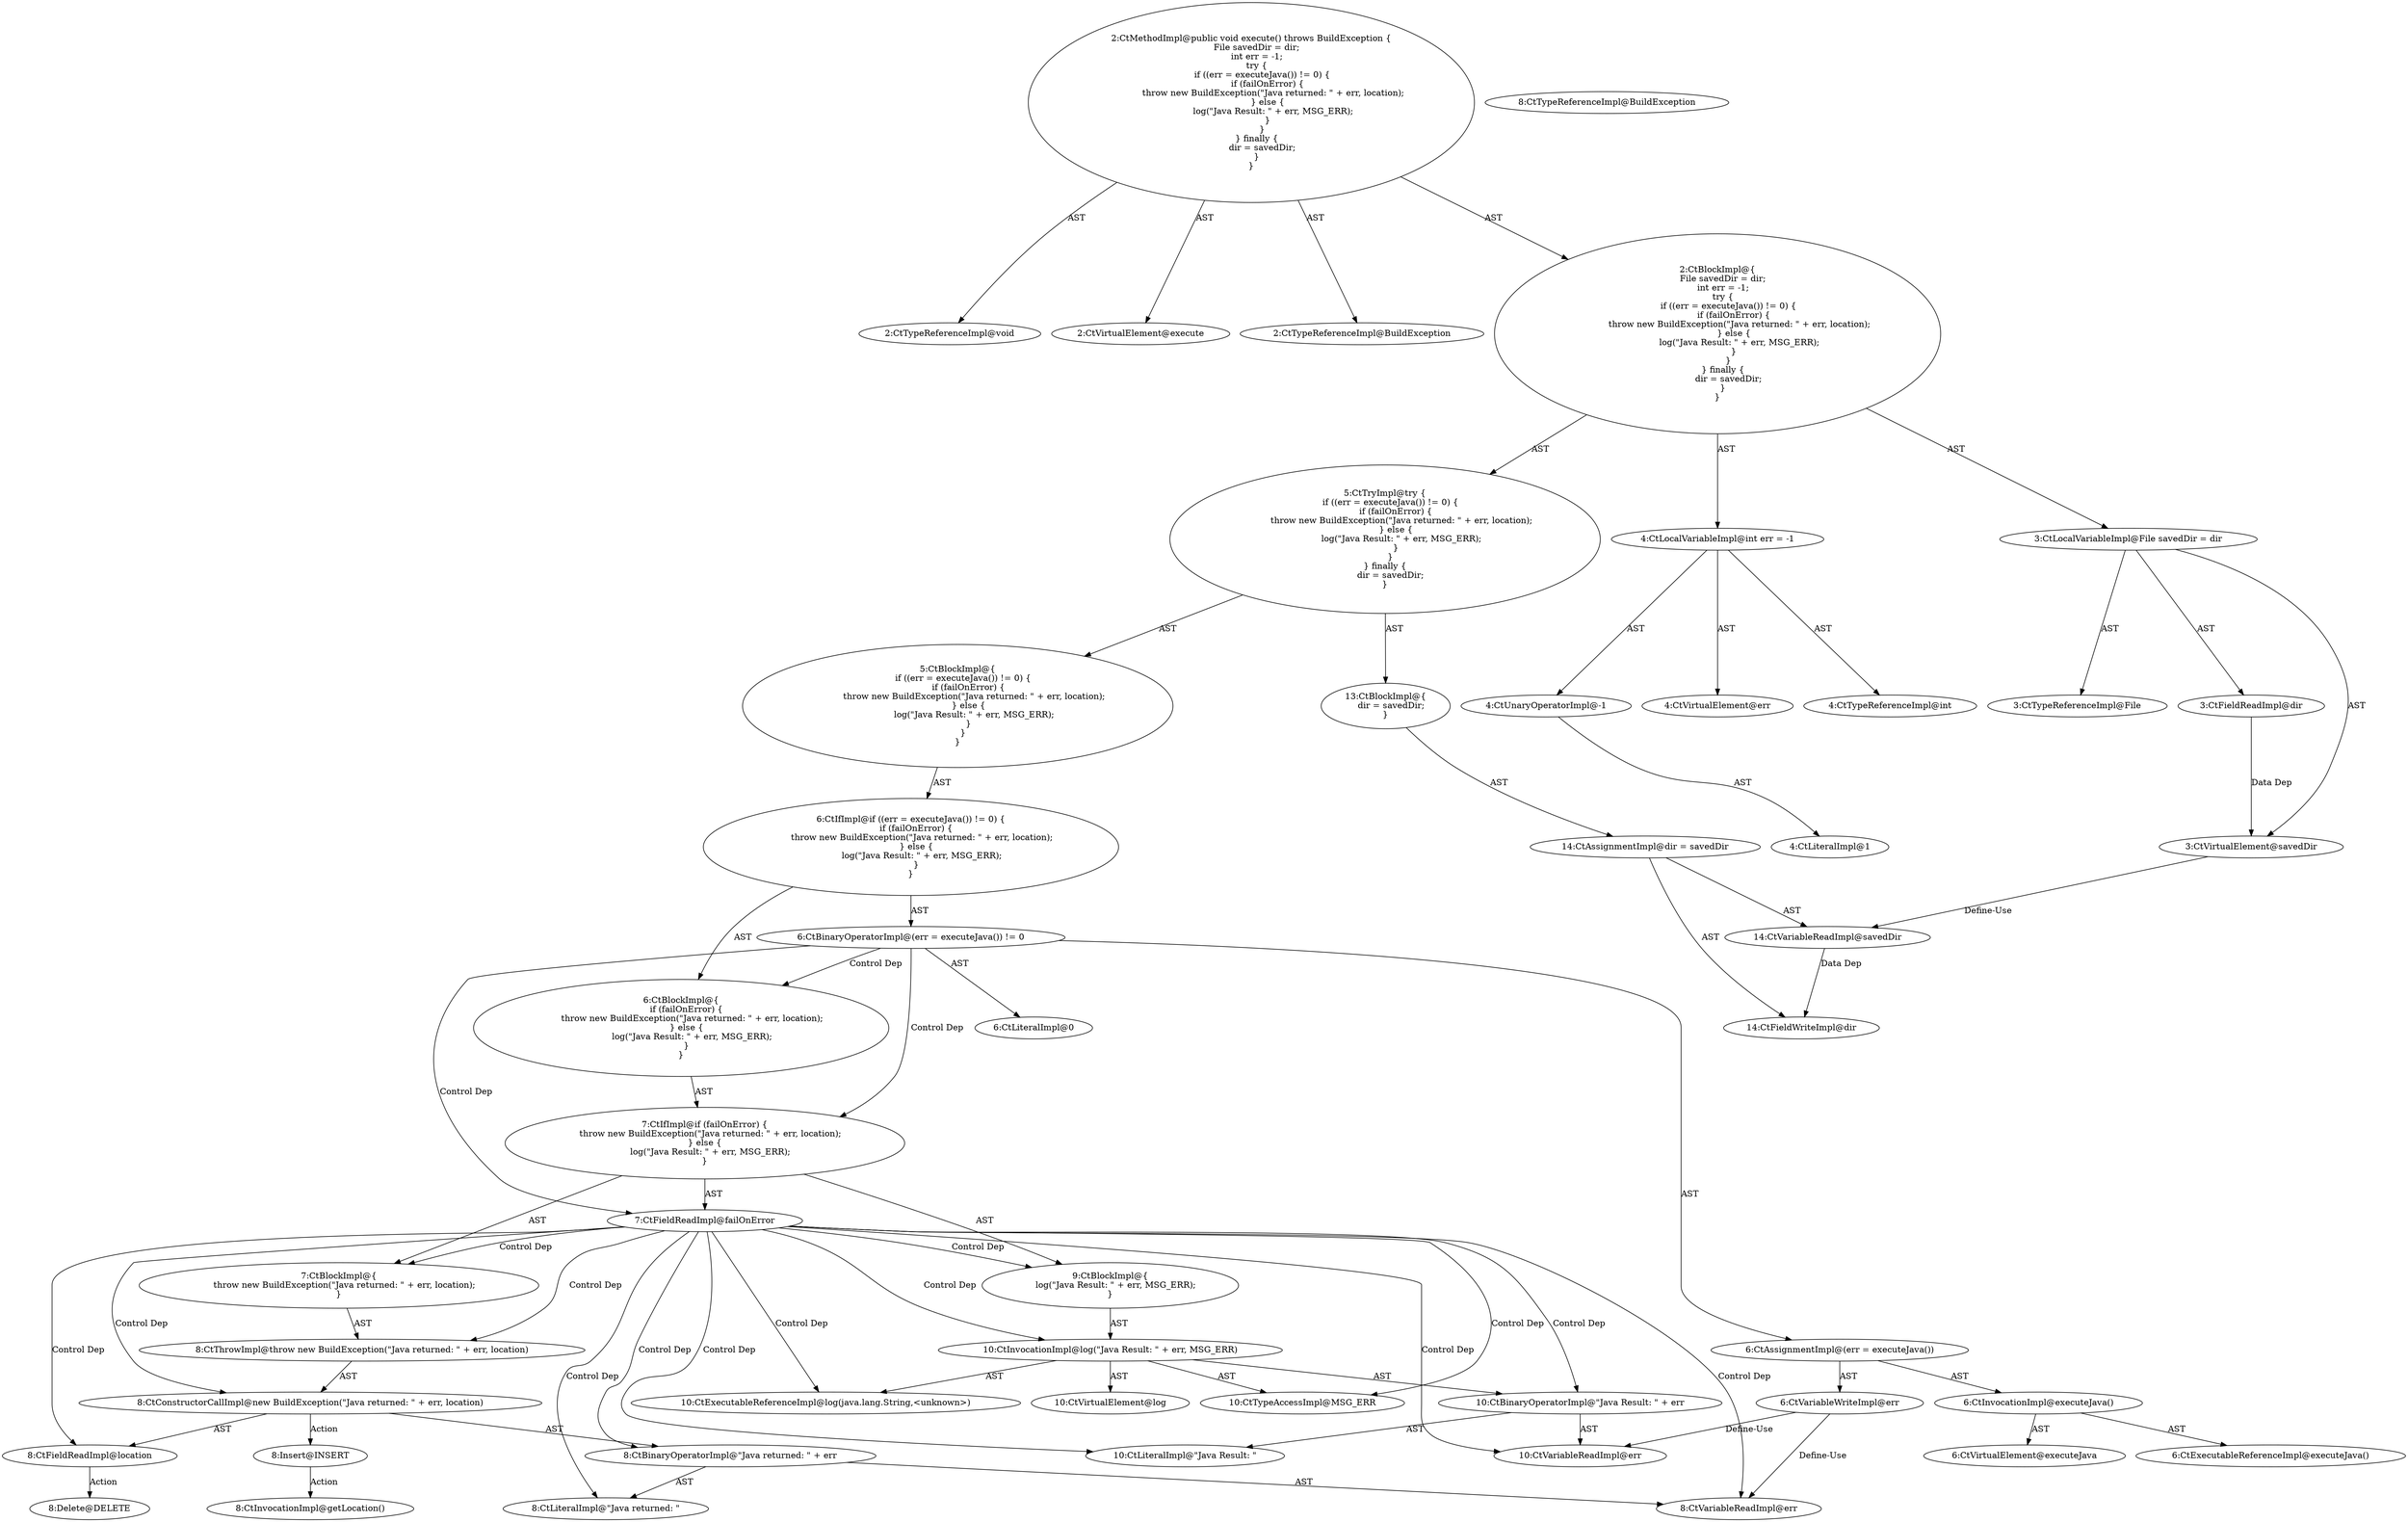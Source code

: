 digraph "execute#?" {
0 [label="2:CtTypeReferenceImpl@void" shape=ellipse]
1 [label="2:CtVirtualElement@execute" shape=ellipse]
2 [label="2:CtTypeReferenceImpl@BuildException" shape=ellipse]
3 [label="3:CtTypeReferenceImpl@File" shape=ellipse]
4 [label="3:CtFieldReadImpl@dir" shape=ellipse]
5 [label="3:CtVirtualElement@savedDir" shape=ellipse]
6 [label="3:CtLocalVariableImpl@File savedDir = dir" shape=ellipse]
7 [label="4:CtTypeReferenceImpl@int" shape=ellipse]
8 [label="4:CtLiteralImpl@1" shape=ellipse]
9 [label="4:CtUnaryOperatorImpl@-1" shape=ellipse]
10 [label="4:CtVirtualElement@err" shape=ellipse]
11 [label="4:CtLocalVariableImpl@int err = -1" shape=ellipse]
12 [label="6:CtVariableWriteImpl@err" shape=ellipse]
13 [label="6:CtExecutableReferenceImpl@executeJava()" shape=ellipse]
14 [label="6:CtVirtualElement@executeJava" shape=ellipse]
15 [label="6:CtInvocationImpl@executeJava()" shape=ellipse]
16 [label="6:CtAssignmentImpl@(err = executeJava())" shape=ellipse]
17 [label="6:CtLiteralImpl@0" shape=ellipse]
18 [label="6:CtBinaryOperatorImpl@(err = executeJava()) != 0" shape=ellipse]
19 [label="7:CtFieldReadImpl@failOnError" shape=ellipse]
20 [label="8:CtTypeReferenceImpl@BuildException" shape=ellipse]
21 [label="8:CtLiteralImpl@\"Java returned: \"" shape=ellipse]
22 [label="8:CtVariableReadImpl@err" shape=ellipse]
23 [label="8:CtBinaryOperatorImpl@\"Java returned: \" + err" shape=ellipse]
24 [label="8:CtFieldReadImpl@location" shape=ellipse]
25 [label="8:CtConstructorCallImpl@new BuildException(\"Java returned: \" + err, location)" shape=ellipse]
26 [label="8:CtThrowImpl@throw new BuildException(\"Java returned: \" + err, location)" shape=ellipse]
27 [label="7:CtBlockImpl@\{
    throw new BuildException(\"Java returned: \" + err, location);
\}" shape=ellipse]
28 [label="10:CtExecutableReferenceImpl@log(java.lang.String,<unknown>)" shape=ellipse]
29 [label="10:CtVirtualElement@log" shape=ellipse]
30 [label="10:CtLiteralImpl@\"Java Result: \"" shape=ellipse]
31 [label="10:CtVariableReadImpl@err" shape=ellipse]
32 [label="10:CtBinaryOperatorImpl@\"Java Result: \" + err" shape=ellipse]
33 [label="10:CtTypeAccessImpl@MSG_ERR" shape=ellipse]
34 [label="10:CtInvocationImpl@log(\"Java Result: \" + err, MSG_ERR)" shape=ellipse]
35 [label="9:CtBlockImpl@\{
    log(\"Java Result: \" + err, MSG_ERR);
\}" shape=ellipse]
36 [label="7:CtIfImpl@if (failOnError) \{
    throw new BuildException(\"Java returned: \" + err, location);
\} else \{
    log(\"Java Result: \" + err, MSG_ERR);
\}" shape=ellipse]
37 [label="6:CtBlockImpl@\{
    if (failOnError) \{
        throw new BuildException(\"Java returned: \" + err, location);
    \} else \{
        log(\"Java Result: \" + err, MSG_ERR);
    \}
\}" shape=ellipse]
38 [label="6:CtIfImpl@if ((err = executeJava()) != 0) \{
    if (failOnError) \{
        throw new BuildException(\"Java returned: \" + err, location);
    \} else \{
        log(\"Java Result: \" + err, MSG_ERR);
    \}
\}" shape=ellipse]
39 [label="5:CtBlockImpl@\{
    if ((err = executeJava()) != 0) \{
        if (failOnError) \{
            throw new BuildException(\"Java returned: \" + err, location);
        \} else \{
            log(\"Java Result: \" + err, MSG_ERR);
        \}
    \}
\}" shape=ellipse]
40 [label="14:CtFieldWriteImpl@dir" shape=ellipse]
41 [label="14:CtVariableReadImpl@savedDir" shape=ellipse]
42 [label="14:CtAssignmentImpl@dir = savedDir" shape=ellipse]
43 [label="13:CtBlockImpl@\{
    dir = savedDir;
\}" shape=ellipse]
44 [label="5:CtTryImpl@try \{
    if ((err = executeJava()) != 0) \{
        if (failOnError) \{
            throw new BuildException(\"Java returned: \" + err, location);
        \} else \{
            log(\"Java Result: \" + err, MSG_ERR);
        \}
    \}
\} finally \{
    dir = savedDir;
\}" shape=ellipse]
45 [label="2:CtBlockImpl@\{
    File savedDir = dir;
    int err = -1;
    try \{
        if ((err = executeJava()) != 0) \{
            if (failOnError) \{
                throw new BuildException(\"Java returned: \" + err, location);
            \} else \{
                log(\"Java Result: \" + err, MSG_ERR);
            \}
        \}
    \} finally \{
        dir = savedDir;
    \}
\}" shape=ellipse]
46 [label="2:CtMethodImpl@public void execute() throws BuildException \{
    File savedDir = dir;
    int err = -1;
    try \{
        if ((err = executeJava()) != 0) \{
            if (failOnError) \{
                throw new BuildException(\"Java returned: \" + err, location);
            \} else \{
                log(\"Java Result: \" + err, MSG_ERR);
            \}
        \}
    \} finally \{
        dir = savedDir;
    \}
\}" shape=ellipse]
47 [label="8:Delete@DELETE" shape=ellipse]
48 [label="8:Insert@INSERT" shape=ellipse]
49 [label="8:CtInvocationImpl@getLocation()" shape=ellipse]
4 -> 5 [label="Data Dep"];
5 -> 41 [label="Define-Use"];
6 -> 5 [label="AST"];
6 -> 3 [label="AST"];
6 -> 4 [label="AST"];
9 -> 8 [label="AST"];
11 -> 10 [label="AST"];
11 -> 7 [label="AST"];
11 -> 9 [label="AST"];
12 -> 22 [label="Define-Use"];
12 -> 31 [label="Define-Use"];
15 -> 14 [label="AST"];
15 -> 13 [label="AST"];
16 -> 12 [label="AST"];
16 -> 15 [label="AST"];
18 -> 16 [label="AST"];
18 -> 17 [label="AST"];
18 -> 37 [label="Control Dep"];
18 -> 36 [label="Control Dep"];
18 -> 19 [label="Control Dep"];
19 -> 27 [label="Control Dep"];
19 -> 26 [label="Control Dep"];
19 -> 25 [label="Control Dep"];
19 -> 23 [label="Control Dep"];
19 -> 21 [label="Control Dep"];
19 -> 22 [label="Control Dep"];
19 -> 24 [label="Control Dep"];
19 -> 35 [label="Control Dep"];
19 -> 34 [label="Control Dep"];
19 -> 28 [label="Control Dep"];
19 -> 32 [label="Control Dep"];
19 -> 30 [label="Control Dep"];
19 -> 31 [label="Control Dep"];
19 -> 33 [label="Control Dep"];
23 -> 21 [label="AST"];
23 -> 22 [label="AST"];
24 -> 47 [label="Action"];
25 -> 23 [label="AST"];
25 -> 24 [label="AST"];
25 -> 48 [label="Action"];
26 -> 25 [label="AST"];
27 -> 26 [label="AST"];
32 -> 30 [label="AST"];
32 -> 31 [label="AST"];
34 -> 29 [label="AST"];
34 -> 28 [label="AST"];
34 -> 32 [label="AST"];
34 -> 33 [label="AST"];
35 -> 34 [label="AST"];
36 -> 19 [label="AST"];
36 -> 27 [label="AST"];
36 -> 35 [label="AST"];
37 -> 36 [label="AST"];
38 -> 18 [label="AST"];
38 -> 37 [label="AST"];
39 -> 38 [label="AST"];
41 -> 40 [label="Data Dep"];
42 -> 40 [label="AST"];
42 -> 41 [label="AST"];
43 -> 42 [label="AST"];
44 -> 39 [label="AST"];
44 -> 43 [label="AST"];
45 -> 6 [label="AST"];
45 -> 11 [label="AST"];
45 -> 44 [label="AST"];
46 -> 1 [label="AST"];
46 -> 0 [label="AST"];
46 -> 2 [label="AST"];
46 -> 45 [label="AST"];
48 -> 49 [label="Action"];
}